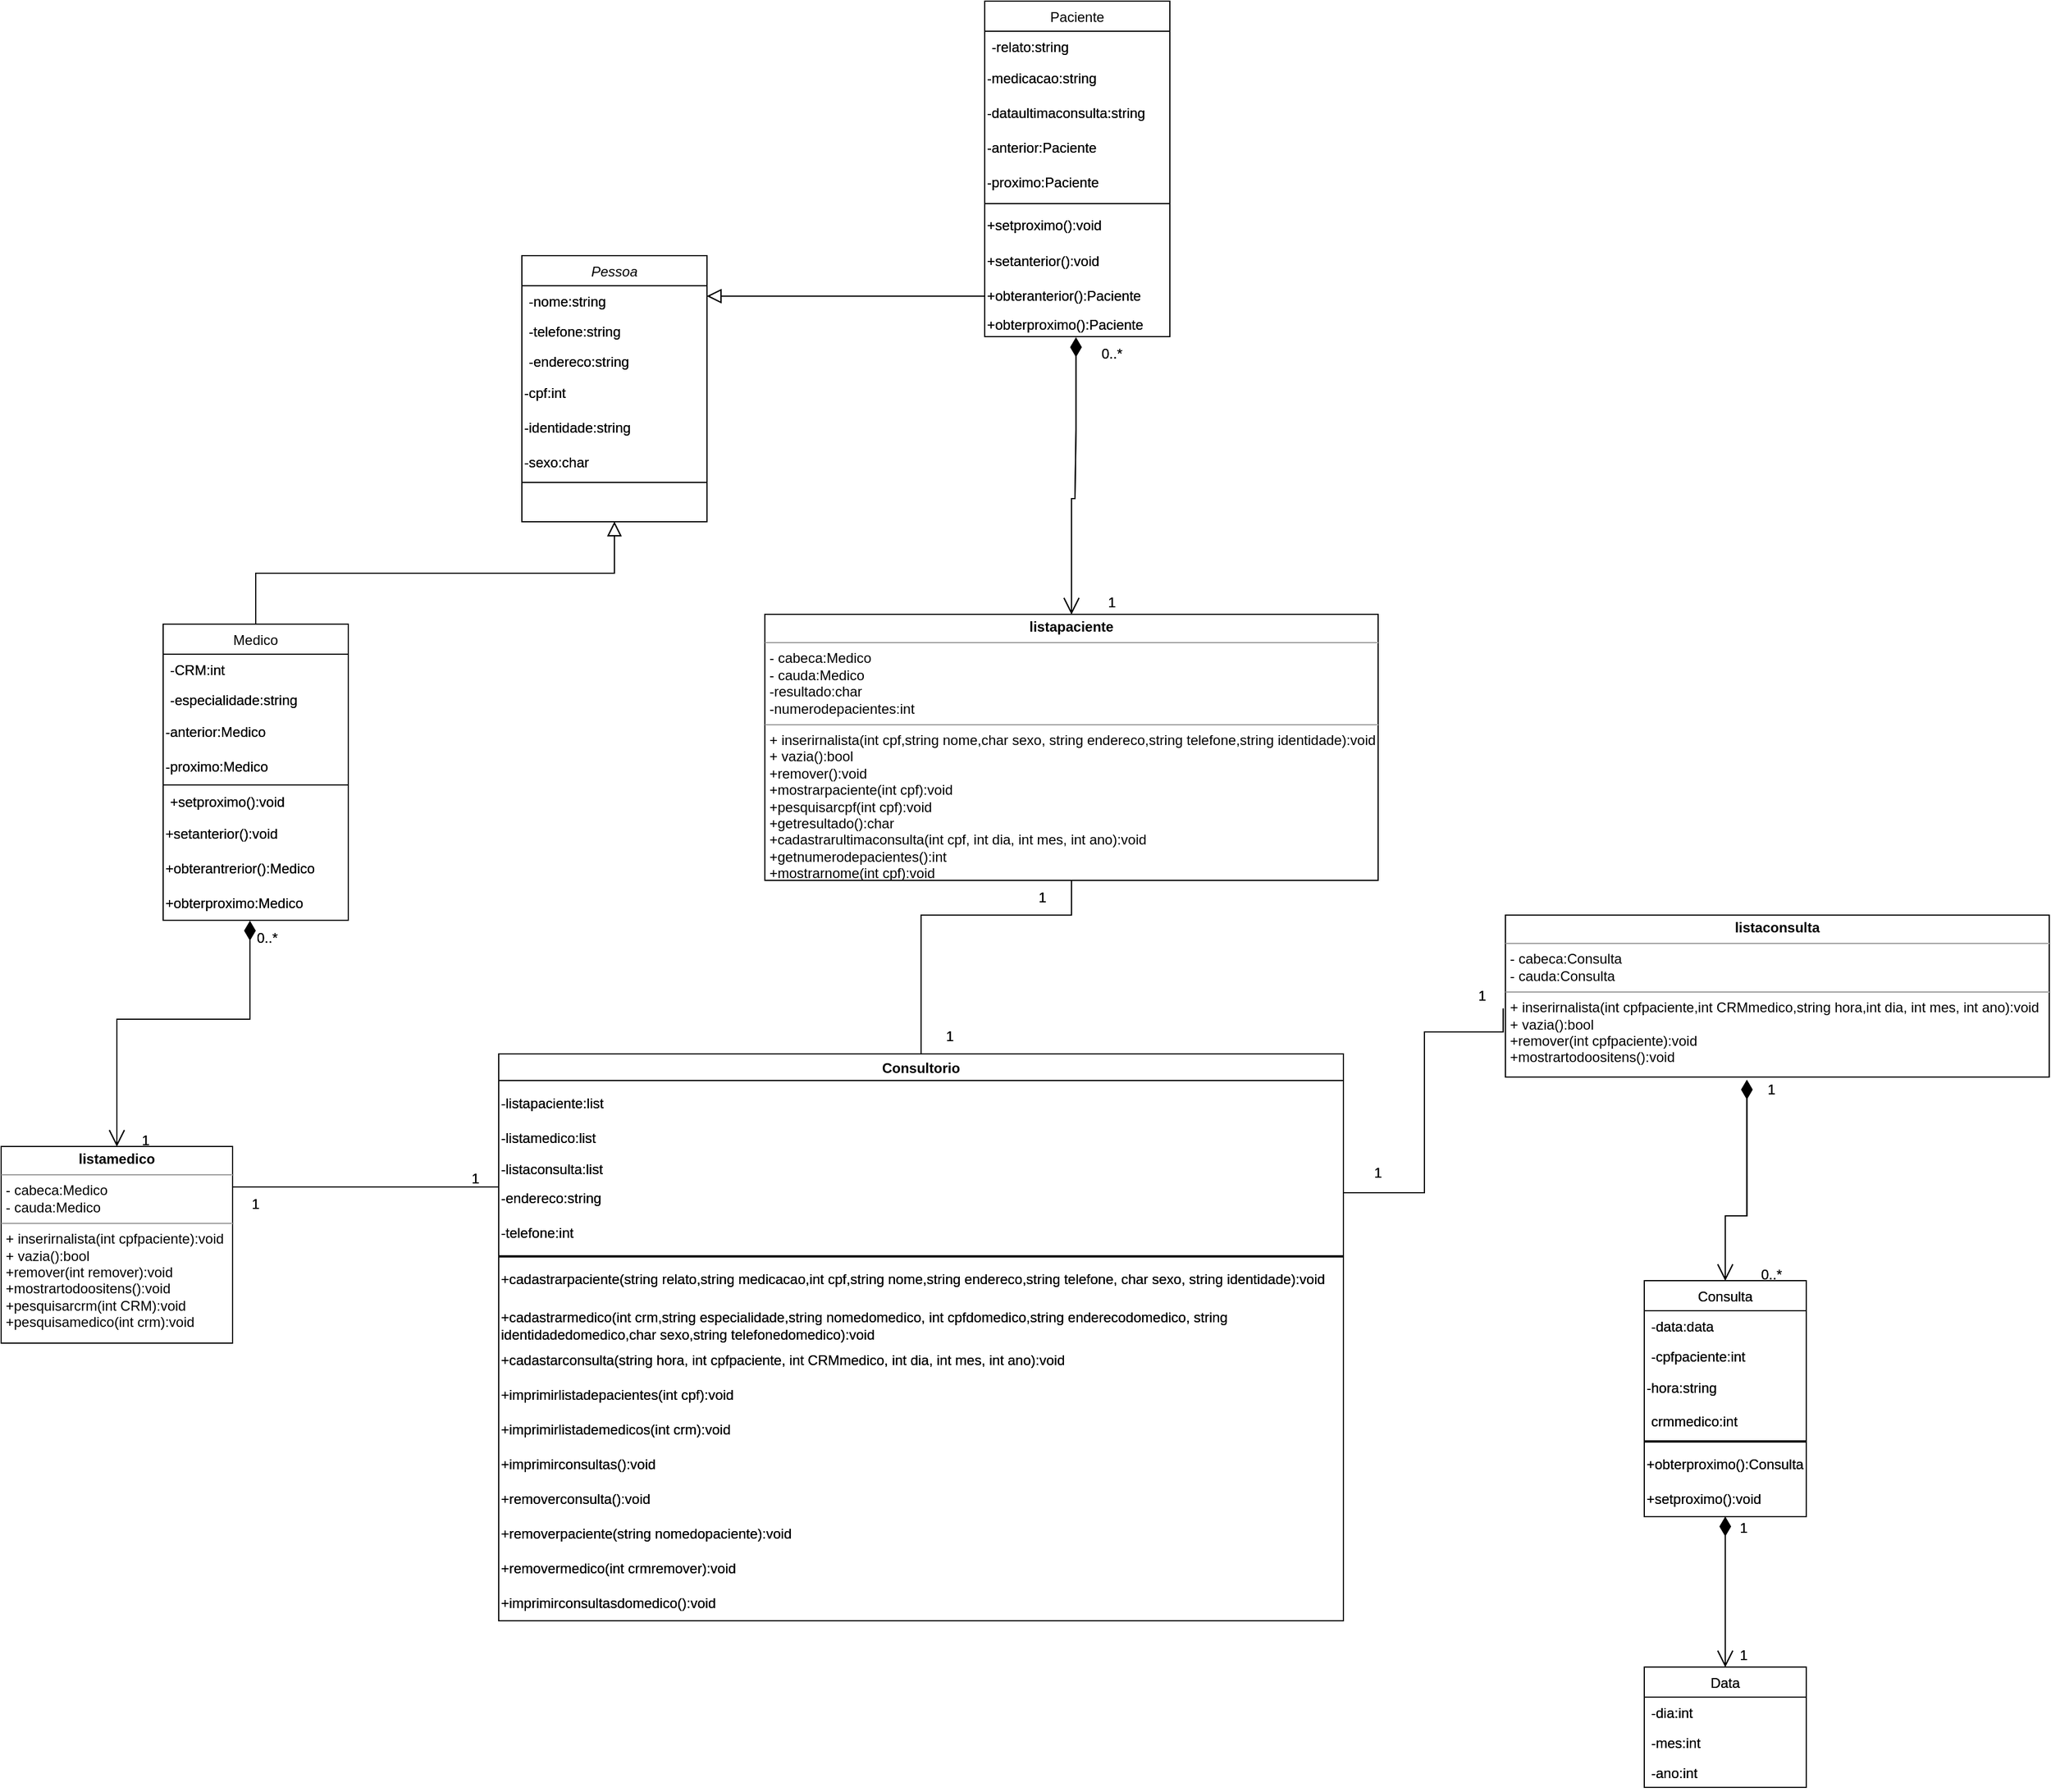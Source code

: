 <mxfile>
    <diagram id="C5RBs43oDa-KdzZeNtuy" name="Page-1">
        <mxGraphModel dx="3552" dy="1919" grid="1" gridSize="10" guides="1" tooltips="1" connect="1" arrows="1" fold="1" page="1" pageScale="1" pageWidth="827" pageHeight="1169" math="0" shadow="0">
            <root>
                <mxCell id="WIyWlLk6GJQsqaUBKTNV-0"/>
                <mxCell id="WIyWlLk6GJQsqaUBKTNV-1" parent="WIyWlLk6GJQsqaUBKTNV-0"/>
                <mxCell id="104" value="Pessoa" style="swimlane;fontStyle=2;align=center;verticalAlign=top;childLayout=stackLayout;horizontal=1;startSize=26;horizontalStack=0;resizeParent=1;resizeLast=0;collapsible=1;marginBottom=0;rounded=0;shadow=0;strokeWidth=1;" vertex="1" parent="WIyWlLk6GJQsqaUBKTNV-1">
                    <mxGeometry x="170" y="10" width="160" height="230" as="geometry">
                        <mxRectangle x="230" y="140" width="160" height="26" as="alternateBounds"/>
                    </mxGeometry>
                </mxCell>
                <mxCell id="105" value="-nome:string" style="text;align=left;verticalAlign=top;spacingLeft=4;spacingRight=4;overflow=hidden;rotatable=0;points=[[0,0.5],[1,0.5]];portConstraint=eastwest;" vertex="1" parent="104">
                    <mxGeometry y="26" width="160" height="26" as="geometry"/>
                </mxCell>
                <mxCell id="106" value="-telefone:string" style="text;align=left;verticalAlign=top;spacingLeft=4;spacingRight=4;overflow=hidden;rotatable=0;points=[[0,0.5],[1,0.5]];portConstraint=eastwest;rounded=0;shadow=0;html=0;" vertex="1" parent="104">
                    <mxGeometry y="52" width="160" height="26" as="geometry"/>
                </mxCell>
                <mxCell id="107" value="-endereco:string" style="text;align=left;verticalAlign=top;spacingLeft=4;spacingRight=4;overflow=hidden;rotatable=0;points=[[0,0.5],[1,0.5]];portConstraint=eastwest;rounded=0;shadow=0;html=0;" vertex="1" parent="104">
                    <mxGeometry y="78" width="160" height="26" as="geometry"/>
                </mxCell>
                <mxCell id="108" value="-cpf:int" style="text;html=1;strokeColor=none;fillColor=none;align=left;verticalAlign=middle;whiteSpace=wrap;rounded=0;" vertex="1" parent="104">
                    <mxGeometry y="104" width="160" height="30" as="geometry"/>
                </mxCell>
                <mxCell id="109" value="-identidade:string" style="text;html=1;strokeColor=none;fillColor=none;align=left;verticalAlign=middle;whiteSpace=wrap;rounded=0;" vertex="1" parent="104">
                    <mxGeometry y="134" width="160" height="30" as="geometry"/>
                </mxCell>
                <mxCell id="110" value="-sexo:char" style="text;html=1;strokeColor=none;fillColor=none;align=left;verticalAlign=middle;whiteSpace=wrap;rounded=0;" vertex="1" parent="104">
                    <mxGeometry y="164" width="160" height="30" as="geometry"/>
                </mxCell>
                <mxCell id="111" value="" style="line;html=1;strokeWidth=1;align=left;verticalAlign=middle;spacingTop=-1;spacingLeft=3;spacingRight=3;rotatable=0;labelPosition=right;points=[];portConstraint=eastwest;" vertex="1" parent="104">
                    <mxGeometry y="194" width="160" height="4" as="geometry"/>
                </mxCell>
                <mxCell id="112" value="Medico" style="swimlane;fontStyle=0;align=center;verticalAlign=top;childLayout=stackLayout;horizontal=1;startSize=26;horizontalStack=0;resizeParent=1;resizeLast=0;collapsible=1;marginBottom=0;rounded=0;shadow=0;strokeWidth=1;" vertex="1" parent="WIyWlLk6GJQsqaUBKTNV-1">
                    <mxGeometry x="-140" y="328.5" width="160" height="256" as="geometry">
                        <mxRectangle x="130" y="380" width="160" height="26" as="alternateBounds"/>
                    </mxGeometry>
                </mxCell>
                <mxCell id="113" value="-CRM:int" style="text;align=left;verticalAlign=top;spacingLeft=4;spacingRight=4;overflow=hidden;rotatable=0;points=[[0,0.5],[1,0.5]];portConstraint=eastwest;" vertex="1" parent="112">
                    <mxGeometry y="26" width="160" height="26" as="geometry"/>
                </mxCell>
                <mxCell id="114" value="-especialidade:string" style="text;align=left;verticalAlign=top;spacingLeft=4;spacingRight=4;overflow=hidden;rotatable=0;points=[[0,0.5],[1,0.5]];portConstraint=eastwest;rounded=0;shadow=0;html=0;" vertex="1" parent="112">
                    <mxGeometry y="52" width="160" height="26" as="geometry"/>
                </mxCell>
                <mxCell id="115" value="-anterior:Medico" style="text;html=1;strokeColor=none;fillColor=none;align=left;verticalAlign=middle;whiteSpace=wrap;rounded=0;" vertex="1" parent="112">
                    <mxGeometry y="78" width="160" height="30" as="geometry"/>
                </mxCell>
                <mxCell id="116" value="-proximo:Medico" style="text;html=1;strokeColor=none;fillColor=none;align=left;verticalAlign=middle;whiteSpace=wrap;rounded=0;" vertex="1" parent="112">
                    <mxGeometry y="108" width="160" height="30" as="geometry"/>
                </mxCell>
                <mxCell id="117" value="" style="line;html=1;strokeWidth=1;align=left;verticalAlign=middle;spacingTop=-1;spacingLeft=3;spacingRight=3;rotatable=0;labelPosition=right;points=[];portConstraint=eastwest;" vertex="1" parent="112">
                    <mxGeometry y="138" width="160" height="2" as="geometry"/>
                </mxCell>
                <mxCell id="118" value="+setproximo():void" style="text;align=left;verticalAlign=top;spacingLeft=4;spacingRight=4;overflow=hidden;rotatable=0;points=[[0,0.5],[1,0.5]];portConstraint=eastwest;" vertex="1" parent="112">
                    <mxGeometry y="140" width="160" height="26" as="geometry"/>
                </mxCell>
                <mxCell id="119" value="+setanterior():void" style="text;html=1;strokeColor=none;fillColor=none;align=left;verticalAlign=middle;whiteSpace=wrap;rounded=0;" vertex="1" parent="112">
                    <mxGeometry y="166" width="160" height="30" as="geometry"/>
                </mxCell>
                <mxCell id="120" value="+obterantrerior():Medico" style="text;html=1;strokeColor=none;fillColor=none;align=left;verticalAlign=middle;whiteSpace=wrap;rounded=0;" vertex="1" parent="112">
                    <mxGeometry y="196" width="160" height="30" as="geometry"/>
                </mxCell>
                <mxCell id="121" value="+obterproximo:Medico" style="text;html=1;align=left;verticalAlign=middle;resizable=0;points=[];autosize=1;strokeColor=none;fillColor=none;" vertex="1" parent="112">
                    <mxGeometry y="226" width="160" height="30" as="geometry"/>
                </mxCell>
                <mxCell id="122" value="" style="endArrow=block;endSize=10;endFill=0;shadow=0;strokeWidth=1;rounded=0;edgeStyle=elbowEdgeStyle;elbow=vertical;" edge="1" parent="WIyWlLk6GJQsqaUBKTNV-1" source="112" target="104">
                    <mxGeometry width="160" relative="1" as="geometry">
                        <mxPoint x="200" y="203" as="sourcePoint"/>
                        <mxPoint x="200" y="203" as="targetPoint"/>
                    </mxGeometry>
                </mxCell>
                <mxCell id="123" value="Paciente" style="swimlane;fontStyle=0;align=center;verticalAlign=top;childLayout=stackLayout;horizontal=1;startSize=26;horizontalStack=0;resizeParent=1;resizeLast=0;collapsible=1;marginBottom=0;rounded=0;shadow=0;strokeWidth=1;" vertex="1" parent="WIyWlLk6GJQsqaUBKTNV-1">
                    <mxGeometry x="570" y="-210" width="160" height="290" as="geometry">
                        <mxRectangle x="340" y="380" width="170" height="26" as="alternateBounds"/>
                    </mxGeometry>
                </mxCell>
                <mxCell id="124" value="-relato:string" style="text;align=left;verticalAlign=top;spacingLeft=4;spacingRight=4;overflow=hidden;rotatable=0;points=[[0,0.5],[1,0.5]];portConstraint=eastwest;" vertex="1" parent="123">
                    <mxGeometry y="26" width="160" height="26" as="geometry"/>
                </mxCell>
                <mxCell id="125" value="-medicacao:string" style="text;html=1;strokeColor=none;fillColor=none;align=left;verticalAlign=middle;whiteSpace=wrap;rounded=0;" vertex="1" parent="123">
                    <mxGeometry y="52" width="160" height="30" as="geometry"/>
                </mxCell>
                <mxCell id="126" value="-dataultimaconsulta:string" style="text;html=1;strokeColor=none;fillColor=none;align=left;verticalAlign=middle;whiteSpace=wrap;rounded=0;" vertex="1" parent="123">
                    <mxGeometry y="82" width="160" height="30" as="geometry"/>
                </mxCell>
                <mxCell id="127" value="-anterior:Paciente" style="text;html=1;strokeColor=none;fillColor=none;align=left;verticalAlign=middle;whiteSpace=wrap;rounded=0;" vertex="1" parent="123">
                    <mxGeometry y="112" width="160" height="30" as="geometry"/>
                </mxCell>
                <mxCell id="128" value="-proximo:Paciente" style="text;html=1;strokeColor=none;fillColor=none;align=left;verticalAlign=middle;whiteSpace=wrap;rounded=0;" vertex="1" parent="123">
                    <mxGeometry y="142" width="160" height="30" as="geometry"/>
                </mxCell>
                <mxCell id="129" value="" style="line;html=1;strokeWidth=1;align=left;verticalAlign=middle;spacingTop=-1;spacingLeft=3;spacingRight=3;rotatable=0;labelPosition=right;points=[];portConstraint=eastwest;" vertex="1" parent="123">
                    <mxGeometry y="172" width="160" height="6" as="geometry"/>
                </mxCell>
                <mxCell id="130" value="+setproximo():void" style="text;html=1;strokeColor=none;fillColor=none;align=left;verticalAlign=middle;whiteSpace=wrap;rounded=0;" vertex="1" parent="123">
                    <mxGeometry y="178" width="160" height="32" as="geometry"/>
                </mxCell>
                <mxCell id="131" value="+setanterior():void" style="text;html=1;strokeColor=none;fillColor=none;align=left;verticalAlign=middle;whiteSpace=wrap;rounded=0;" vertex="1" parent="123">
                    <mxGeometry y="210" width="160" height="30" as="geometry"/>
                </mxCell>
                <mxCell id="132" value="+obteranterior():Paciente" style="text;html=1;strokeColor=none;fillColor=none;align=left;verticalAlign=middle;whiteSpace=wrap;rounded=0;" vertex="1" parent="123">
                    <mxGeometry y="240" width="160" height="30" as="geometry"/>
                </mxCell>
                <mxCell id="133" value="+obterproximo():Paciente" style="text;html=1;align=left;verticalAlign=middle;resizable=0;points=[];autosize=1;strokeColor=none;fillColor=none;" vertex="1" parent="123">
                    <mxGeometry y="270" width="160" height="20" as="geometry"/>
                </mxCell>
                <mxCell id="134" value="" style="endArrow=block;endSize=10;endFill=0;shadow=0;strokeWidth=1;rounded=0;edgeStyle=elbowEdgeStyle;elbow=vertical;" edge="1" parent="WIyWlLk6GJQsqaUBKTNV-1" source="123" target="104">
                    <mxGeometry width="160" relative="1" as="geometry">
                        <mxPoint x="210" y="373" as="sourcePoint"/>
                        <mxPoint x="310" y="271" as="targetPoint"/>
                    </mxGeometry>
                </mxCell>
                <mxCell id="135" value="Consultorio" style="swimlane;align=center;" vertex="1" parent="WIyWlLk6GJQsqaUBKTNV-1">
                    <mxGeometry x="150" y="700" width="730" height="490" as="geometry"/>
                </mxCell>
                <mxCell id="136" value="" style="line;strokeWidth=2;html=1;" vertex="1" parent="135">
                    <mxGeometry y="100" width="730" height="150" as="geometry"/>
                </mxCell>
                <mxCell id="137" value="-listamedico:list" style="text;html=1;strokeColor=none;fillColor=none;align=left;verticalAlign=middle;whiteSpace=wrap;rounded=0;" vertex="1" parent="135">
                    <mxGeometry y="58" width="200" height="30" as="geometry"/>
                </mxCell>
                <mxCell id="138" value="-listapaciente:list" style="text;html=1;strokeColor=none;fillColor=none;align=left;verticalAlign=middle;whiteSpace=wrap;rounded=0;" vertex="1" parent="135">
                    <mxGeometry y="28" width="200" height="30" as="geometry"/>
                </mxCell>
                <mxCell id="139" value="-listaconsulta:list" style="text;html=1;strokeColor=none;fillColor=none;align=left;verticalAlign=middle;whiteSpace=wrap;rounded=0;" vertex="1" parent="135">
                    <mxGeometry y="85" width="200" height="30" as="geometry"/>
                </mxCell>
                <mxCell id="140" value="-endereco:string" style="text;html=1;strokeColor=none;fillColor=none;align=left;verticalAlign=middle;whiteSpace=wrap;rounded=0;" vertex="1" parent="135">
                    <mxGeometry y="110" width="200" height="30" as="geometry"/>
                </mxCell>
                <mxCell id="141" value="-telefone:int" style="text;html=1;strokeColor=none;fillColor=none;align=left;verticalAlign=middle;whiteSpace=wrap;rounded=0;" vertex="1" parent="135">
                    <mxGeometry y="140" width="190" height="30" as="geometry"/>
                </mxCell>
                <mxCell id="142" value="+cadastrarpaciente(string relato,string medicacao,int cpf,string nome,string endereco,string telefone, char sexo, string identidade):void" style="text;html=1;strokeColor=none;fillColor=none;align=left;verticalAlign=middle;whiteSpace=wrap;rounded=0;" vertex="1" parent="135">
                    <mxGeometry y="180" width="730" height="30" as="geometry"/>
                </mxCell>
                <mxCell id="143" value="+cadastrarmedico(int crm,string especialidade,string nomedomedico, int cpfdomedico,string enderecodomedico, string identidadedomedico,char sexo,string telefonedomedico):void" style="text;html=1;strokeColor=none;fillColor=none;align=left;verticalAlign=middle;whiteSpace=wrap;rounded=0;" vertex="1" parent="135">
                    <mxGeometry y="220" width="730" height="30" as="geometry"/>
                </mxCell>
                <mxCell id="144" value="+cadastarconsulta(string hora, int cpfpaciente, int CRMmedico, int dia, int mes, int ano):void" style="text;html=1;strokeColor=none;fillColor=none;align=left;verticalAlign=middle;whiteSpace=wrap;rounded=0;" vertex="1" parent="135">
                    <mxGeometry y="250" width="730" height="30" as="geometry"/>
                </mxCell>
                <mxCell id="145" value="+imprimirlistadepacientes(int cpf):void" style="text;html=1;strokeColor=none;fillColor=none;align=left;verticalAlign=middle;whiteSpace=wrap;rounded=0;" vertex="1" parent="135">
                    <mxGeometry y="280" width="730" height="30" as="geometry"/>
                </mxCell>
                <mxCell id="146" value="+imprimirlistademedicos(int crm):void" style="text;html=1;strokeColor=none;fillColor=none;align=left;verticalAlign=middle;whiteSpace=wrap;rounded=0;" vertex="1" parent="135">
                    <mxGeometry y="310" width="730" height="30" as="geometry"/>
                </mxCell>
                <mxCell id="147" value="+imprimirconsultasdomedico():void" style="text;html=1;strokeColor=none;fillColor=none;align=left;verticalAlign=middle;whiteSpace=wrap;rounded=0;" vertex="1" parent="135">
                    <mxGeometry y="460" width="200" height="30" as="geometry"/>
                </mxCell>
                <mxCell id="148" value="+imprimirconsultas():void" style="text;html=1;strokeColor=none;fillColor=none;align=left;verticalAlign=middle;whiteSpace=wrap;rounded=0;" vertex="1" parent="WIyWlLk6GJQsqaUBKTNV-1">
                    <mxGeometry x="150" y="1040" width="200" height="30" as="geometry"/>
                </mxCell>
                <mxCell id="149" value="+removerconsulta():void" style="text;html=1;strokeColor=none;fillColor=none;align=left;verticalAlign=middle;whiteSpace=wrap;rounded=0;" vertex="1" parent="WIyWlLk6GJQsqaUBKTNV-1">
                    <mxGeometry x="150" y="1070" width="200" height="30" as="geometry"/>
                </mxCell>
                <mxCell id="150" value="+removerpaciente(string nomedopaciente):void" style="text;html=1;strokeColor=none;fillColor=none;align=left;verticalAlign=middle;whiteSpace=wrap;rounded=0;" vertex="1" parent="WIyWlLk6GJQsqaUBKTNV-1">
                    <mxGeometry x="150" y="1100" width="730" height="30" as="geometry"/>
                </mxCell>
                <mxCell id="151" value="+removermedico(int crmremover):void" style="text;html=1;strokeColor=none;fillColor=none;align=left;verticalAlign=middle;whiteSpace=wrap;rounded=0;" vertex="1" parent="WIyWlLk6GJQsqaUBKTNV-1">
                    <mxGeometry x="150" y="1130" width="730" height="30" as="geometry"/>
                </mxCell>
                <mxCell id="152" value="Consulta" style="swimlane;fontStyle=0;childLayout=stackLayout;horizontal=1;startSize=26;fillColor=none;horizontalStack=0;resizeParent=1;resizeParentMax=0;resizeLast=0;collapsible=1;marginBottom=0;" vertex="1" parent="WIyWlLk6GJQsqaUBKTNV-1">
                    <mxGeometry x="1140" y="896" width="140" height="204" as="geometry"/>
                </mxCell>
                <mxCell id="153" value="-data:data" style="text;strokeColor=none;fillColor=none;align=left;verticalAlign=top;spacingLeft=4;spacingRight=4;overflow=hidden;rotatable=0;points=[[0,0.5],[1,0.5]];portConstraint=eastwest;" vertex="1" parent="152">
                    <mxGeometry y="26" width="140" height="26" as="geometry"/>
                </mxCell>
                <mxCell id="154" value="-cpfpaciente:int" style="text;strokeColor=none;fillColor=none;align=left;verticalAlign=top;spacingLeft=4;spacingRight=4;overflow=hidden;rotatable=0;points=[[0,0.5],[1,0.5]];portConstraint=eastwest;" vertex="1" parent="152">
                    <mxGeometry y="52" width="140" height="26" as="geometry"/>
                </mxCell>
                <mxCell id="155" value="-hora:string" style="text;html=1;strokeColor=none;fillColor=none;align=left;verticalAlign=middle;whiteSpace=wrap;rounded=0;" vertex="1" parent="152">
                    <mxGeometry y="78" width="140" height="30" as="geometry"/>
                </mxCell>
                <mxCell id="156" value="crmmedico:int" style="text;strokeColor=none;fillColor=none;align=left;verticalAlign=top;spacingLeft=4;spacingRight=4;overflow=hidden;rotatable=0;points=[[0,0.5],[1,0.5]];portConstraint=eastwest;" vertex="1" parent="152">
                    <mxGeometry y="108" width="140" height="26" as="geometry"/>
                </mxCell>
                <mxCell id="157" value="" style="line;strokeWidth=2;html=1;" vertex="1" parent="152">
                    <mxGeometry y="134" width="140" height="10" as="geometry"/>
                </mxCell>
                <mxCell id="158" value="+obterproximo():Consulta" style="text;html=1;strokeColor=none;fillColor=none;align=left;verticalAlign=middle;whiteSpace=wrap;rounded=0;" vertex="1" parent="152">
                    <mxGeometry y="144" width="140" height="30" as="geometry"/>
                </mxCell>
                <mxCell id="159" value="+setproximo():void" style="text;html=1;strokeColor=none;fillColor=none;align=left;verticalAlign=middle;whiteSpace=wrap;rounded=0;" vertex="1" parent="152">
                    <mxGeometry y="174" width="140" height="30" as="geometry"/>
                </mxCell>
                <mxCell id="160" value="Data" style="swimlane;fontStyle=0;childLayout=stackLayout;horizontal=1;startSize=26;fillColor=none;horizontalStack=0;resizeParent=1;resizeParentMax=0;resizeLast=0;collapsible=1;marginBottom=0;" vertex="1" parent="WIyWlLk6GJQsqaUBKTNV-1">
                    <mxGeometry x="1140" y="1230" width="140" height="104" as="geometry"/>
                </mxCell>
                <mxCell id="161" value="-dia:int" style="text;strokeColor=none;fillColor=none;align=left;verticalAlign=top;spacingLeft=4;spacingRight=4;overflow=hidden;rotatable=0;points=[[0,0.5],[1,0.5]];portConstraint=eastwest;" vertex="1" parent="160">
                    <mxGeometry y="26" width="140" height="26" as="geometry"/>
                </mxCell>
                <mxCell id="162" value="-mes:int" style="text;strokeColor=none;fillColor=none;align=left;verticalAlign=top;spacingLeft=4;spacingRight=4;overflow=hidden;rotatable=0;points=[[0,0.5],[1,0.5]];portConstraint=eastwest;" vertex="1" parent="160">
                    <mxGeometry y="52" width="140" height="26" as="geometry"/>
                </mxCell>
                <mxCell id="163" value="-ano:int" style="text;strokeColor=none;fillColor=none;align=left;verticalAlign=top;spacingLeft=4;spacingRight=4;overflow=hidden;rotatable=0;points=[[0,0.5],[1,0.5]];portConstraint=eastwest;" vertex="1" parent="160">
                    <mxGeometry y="78" width="140" height="26" as="geometry"/>
                </mxCell>
                <mxCell id="164" value="0..*" style="text;html=1;strokeColor=none;fillColor=none;align=center;verticalAlign=middle;whiteSpace=wrap;rounded=0;" vertex="1" parent="WIyWlLk6GJQsqaUBKTNV-1">
                    <mxGeometry x="1220" y="876" width="60" height="30" as="geometry"/>
                </mxCell>
                <mxCell id="165" value="1" style="text;html=1;strokeColor=none;fillColor=none;align=center;verticalAlign=middle;whiteSpace=wrap;rounded=0;" vertex="1" parent="WIyWlLk6GJQsqaUBKTNV-1">
                    <mxGeometry x="980" y="641" width="40" height="18" as="geometry"/>
                </mxCell>
                <mxCell id="166" value="0..*" style="text;html=1;strokeColor=none;fillColor=none;align=center;verticalAlign=middle;whiteSpace=wrap;rounded=0;" vertex="1" parent="WIyWlLk6GJQsqaUBKTNV-1">
                    <mxGeometry x="650" y="80" width="60" height="30" as="geometry"/>
                </mxCell>
                <mxCell id="167" value="1" style="text;html=1;strokeColor=none;fillColor=none;align=center;verticalAlign=middle;whiteSpace=wrap;rounded=0;" vertex="1" parent="WIyWlLk6GJQsqaUBKTNV-1">
                    <mxGeometry x="1240" y="722" width="20" height="18" as="geometry"/>
                </mxCell>
                <mxCell id="168" value="1" style="text;html=1;strokeColor=none;fillColor=none;align=center;verticalAlign=middle;whiteSpace=wrap;rounded=0;" vertex="1" parent="WIyWlLk6GJQsqaUBKTNV-1">
                    <mxGeometry x="1211" y="1100" width="30" height="20" as="geometry"/>
                </mxCell>
                <mxCell id="169" value="1" style="text;html=1;strokeColor=none;fillColor=none;align=center;verticalAlign=middle;whiteSpace=wrap;rounded=0;" vertex="1" parent="WIyWlLk6GJQsqaUBKTNV-1">
                    <mxGeometry x="1211" y="1210" width="30" height="20" as="geometry"/>
                </mxCell>
                <mxCell id="170" value="1" style="text;html=1;strokeColor=none;fillColor=none;align=center;verticalAlign=middle;whiteSpace=wrap;rounded=0;" vertex="1" parent="WIyWlLk6GJQsqaUBKTNV-1">
                    <mxGeometry x="120" y="798" width="20" height="20" as="geometry"/>
                </mxCell>
                <mxCell id="171" value="0..*" style="text;html=1;strokeColor=none;fillColor=none;align=center;verticalAlign=middle;whiteSpace=wrap;rounded=0;" vertex="1" parent="WIyWlLk6GJQsqaUBKTNV-1">
                    <mxGeometry x="-80" y="585" width="60" height="30" as="geometry"/>
                </mxCell>
                <mxCell id="172" value="" style="endArrow=open;html=1;endSize=12;startArrow=diamondThin;startSize=14;startFill=1;edgeStyle=orthogonalEdgeStyle;align=left;verticalAlign=bottom;rounded=0;exitX=0.25;exitY=0;exitDx=0;exitDy=0;entryX=0.5;entryY=0;entryDx=0;entryDy=0;" edge="1" parent="WIyWlLk6GJQsqaUBKTNV-1" source="171">
                    <mxGeometry x="-1" y="3" relative="1" as="geometry">
                        <mxPoint x="-80" y="700" as="sourcePoint"/>
                        <mxPoint x="-180" y="780" as="targetPoint"/>
                        <Array as="points">
                            <mxPoint x="-65" y="670"/>
                            <mxPoint x="-180" y="670"/>
                        </Array>
                    </mxGeometry>
                </mxCell>
                <mxCell id="173" value="1" style="text;html=1;strokeColor=none;fillColor=none;align=center;verticalAlign=middle;whiteSpace=wrap;rounded=0;" vertex="1" parent="WIyWlLk6GJQsqaUBKTNV-1">
                    <mxGeometry x="-80" y="820" width="40" height="20" as="geometry"/>
                </mxCell>
                <mxCell id="174" value="1" style="text;html=1;strokeColor=none;fillColor=none;align=center;verticalAlign=middle;whiteSpace=wrap;rounded=0;" vertex="1" parent="WIyWlLk6GJQsqaUBKTNV-1">
                    <mxGeometry x="-170" y="770" width="30" height="10" as="geometry"/>
                </mxCell>
                <mxCell id="175" value="" style="endArrow=none;html=1;edgeStyle=orthogonalEdgeStyle;rounded=0;exitX=1;exitY=0.25;exitDx=0;exitDy=0;entryX=0;entryY=0.75;entryDx=0;entryDy=0;" edge="1" parent="WIyWlLk6GJQsqaUBKTNV-1" target="137">
                    <mxGeometry relative="1" as="geometry">
                        <mxPoint x="-80" y="822.5" as="sourcePoint"/>
                        <mxPoint x="100" y="768.89" as="targetPoint"/>
                        <Array as="points">
                            <mxPoint x="150" y="815"/>
                        </Array>
                    </mxGeometry>
                </mxCell>
                <mxCell id="176" value="" style="endArrow=none;html=1;edgeStyle=orthogonalEdgeStyle;rounded=0;exitX=0.5;exitY=0;exitDx=0;exitDy=0;entryX=0.5;entryY=1;entryDx=0;entryDy=0;" edge="1" parent="WIyWlLk6GJQsqaUBKTNV-1" source="135" target="184">
                    <mxGeometry relative="1" as="geometry">
                        <mxPoint x="414" y="710" as="sourcePoint"/>
                        <mxPoint x="574" y="710" as="targetPoint"/>
                        <Array as="points">
                            <mxPoint x="515" y="580"/>
                            <mxPoint x="645" y="580"/>
                        </Array>
                    </mxGeometry>
                </mxCell>
                <mxCell id="177" value="child" style="edgeLabel;resizable=0;html=1;align=right;verticalAlign=bottom;" connectable="0" vertex="1" parent="176">
                    <mxGeometry x="1" relative="1" as="geometry"/>
                </mxCell>
                <mxCell id="178" value="" style="endArrow=none;html=1;edgeStyle=orthogonalEdgeStyle;rounded=0;entryX=-0.004;entryY=0.577;entryDx=0;entryDy=0;entryPerimeter=0;" edge="1" parent="WIyWlLk6GJQsqaUBKTNV-1" target="180">
                    <mxGeometry relative="1" as="geometry">
                        <mxPoint x="880" y="820" as="sourcePoint"/>
                        <mxPoint x="533.18" y="654.56" as="targetPoint"/>
                        <Array as="points">
                            <mxPoint x="950" y="820"/>
                            <mxPoint x="950" y="681"/>
                            <mxPoint x="1018" y="681"/>
                        </Array>
                    </mxGeometry>
                </mxCell>
                <mxCell id="179" value="" style="endArrow=open;html=1;endSize=12;startArrow=diamondThin;startSize=14;startFill=1;edgeStyle=orthogonalEdgeStyle;align=left;verticalAlign=bottom;rounded=0;entryX=0.5;entryY=0;entryDx=0;entryDy=0;exitX=0.5;exitY=1;exitDx=0;exitDy=0;" edge="1" parent="WIyWlLk6GJQsqaUBKTNV-1" source="159" target="160">
                    <mxGeometry x="-1" y="128" relative="1" as="geometry">
                        <mxPoint x="1290" y="1210" as="sourcePoint"/>
                        <mxPoint x="1080" y="1260" as="targetPoint"/>
                        <Array as="points"/>
                        <mxPoint x="-80" y="28" as="offset"/>
                    </mxGeometry>
                </mxCell>
                <mxCell id="180" value="&lt;p style=&quot;margin:0px;margin-top:4px;text-align:center;&quot;&gt;&lt;b&gt;listaconsulta&lt;/b&gt;&lt;/p&gt;&lt;hr size=&quot;1&quot;&gt;&lt;p style=&quot;margin:0px;margin-left:4px;&quot;&gt;- cabeca:Consulta&lt;br&gt;- cauda:Consulta&lt;/p&gt;&lt;hr size=&quot;1&quot;&gt;&lt;p style=&quot;margin:0px;margin-left:4px;&quot;&gt;+ inserirnalista(int cpfpaciente,int CRMmedico,string hora,int dia, int mes, int ano):void&lt;br&gt;+ vazia():bool&lt;/p&gt;&lt;p style=&quot;margin:0px;margin-left:4px;&quot;&gt;+remover(int cpfpaciente):void&lt;/p&gt;&lt;p style=&quot;margin:0px;margin-left:4px;&quot;&gt;+mostrartodoositens():void&lt;/p&gt;" style="verticalAlign=top;align=left;overflow=fill;fontSize=12;fontFamily=Helvetica;html=1;" vertex="1" parent="WIyWlLk6GJQsqaUBKTNV-1">
                    <mxGeometry x="1020" y="580" width="470" height="140" as="geometry"/>
                </mxCell>
                <mxCell id="181" value="" style="endArrow=open;html=1;endSize=12;startArrow=diamondThin;startSize=14;startFill=1;edgeStyle=orthogonalEdgeStyle;align=left;verticalAlign=bottom;rounded=0;exitX=0.444;exitY=1.017;exitDx=0;exitDy=0;exitPerimeter=0;entryX=0.5;entryY=0;entryDx=0;entryDy=0;" edge="1" parent="WIyWlLk6GJQsqaUBKTNV-1" source="180" target="152">
                    <mxGeometry x="-1" y="3" relative="1" as="geometry">
                        <mxPoint x="1290" y="790" as="sourcePoint"/>
                        <mxPoint x="1090" y="810" as="targetPoint"/>
                        <Array as="points">
                            <mxPoint x="1229" y="840"/>
                            <mxPoint x="1210" y="840"/>
                        </Array>
                    </mxGeometry>
                </mxCell>
                <mxCell id="182" value="1" style="text;html=1;strokeColor=none;fillColor=none;align=center;verticalAlign=middle;whiteSpace=wrap;rounded=0;" vertex="1" parent="WIyWlLk6GJQsqaUBKTNV-1">
                    <mxGeometry x="510" y="670" width="60" height="30" as="geometry"/>
                </mxCell>
                <mxCell id="183" value="1" style="text;html=1;strokeColor=none;fillColor=none;align=center;verticalAlign=middle;whiteSpace=wrap;rounded=0;" vertex="1" parent="WIyWlLk6GJQsqaUBKTNV-1">
                    <mxGeometry x="880" y="788" width="60" height="30" as="geometry"/>
                </mxCell>
                <mxCell id="184" value="&lt;p style=&quot;margin:0px;margin-top:4px;text-align:center;&quot;&gt;&lt;b&gt;listapaciente&lt;/b&gt;&lt;/p&gt;&lt;hr size=&quot;1&quot;&gt;&lt;p style=&quot;margin:0px;margin-left:4px;&quot;&gt;- cabeca:Medico&lt;br&gt;- cauda:Medico&lt;/p&gt;&lt;p style=&quot;margin:0px;margin-left:4px;&quot;&gt;-resultado:char&lt;/p&gt;&lt;p style=&quot;margin:0px;margin-left:4px;&quot;&gt;-numerodepacientes:int&lt;/p&gt;&lt;hr size=&quot;1&quot;&gt;&lt;p style=&quot;margin:0px;margin-left:4px;&quot;&gt;+ inserirnalista(int cpf,string nome,char sexo, string endereco,string telefone,string identidade):void&lt;br&gt;+ vazia():bool&lt;/p&gt;&lt;p style=&quot;margin:0px;margin-left:4px;&quot;&gt;+remover():void&lt;/p&gt;&lt;p style=&quot;margin:0px;margin-left:4px;&quot;&gt;+mostrarpaciente(int cpf):void&lt;/p&gt;&lt;p style=&quot;margin:0px;margin-left:4px;&quot;&gt;+pesquisarcpf(int cpf):void&lt;/p&gt;&lt;p style=&quot;margin:0px;margin-left:4px;&quot;&gt;+getresultado():char&lt;/p&gt;&lt;p style=&quot;margin:0px;margin-left:4px;&quot;&gt;+cadastrarultimaconsulta(int cpf, int dia, int mes, int ano):void&lt;/p&gt;&lt;p style=&quot;margin:0px;margin-left:4px;&quot;&gt;+getnumerodepacientes():int&lt;/p&gt;&lt;p style=&quot;margin:0px;margin-left:4px;&quot;&gt;+mostrarnome(int cpf):void&lt;/p&gt;" style="verticalAlign=top;align=left;overflow=fill;fontSize=12;fontFamily=Helvetica;html=1;" vertex="1" parent="WIyWlLk6GJQsqaUBKTNV-1">
                    <mxGeometry x="380" y="320" width="530" height="230" as="geometry"/>
                </mxCell>
                <mxCell id="185" value="1" style="text;html=1;strokeColor=none;fillColor=none;align=center;verticalAlign=middle;whiteSpace=wrap;rounded=0;" vertex="1" parent="WIyWlLk6GJQsqaUBKTNV-1">
                    <mxGeometry x="590" y="550" width="60" height="30" as="geometry"/>
                </mxCell>
                <mxCell id="186" value="" style="endArrow=open;html=1;endSize=12;startArrow=diamondThin;startSize=14;startFill=1;edgeStyle=orthogonalEdgeStyle;align=left;verticalAlign=bottom;rounded=0;exitX=0.493;exitY=1.033;exitDx=0;exitDy=0;exitPerimeter=0;entryX=0.5;entryY=0;entryDx=0;entryDy=0;" edge="1" parent="WIyWlLk6GJQsqaUBKTNV-1" source="133" target="184">
                    <mxGeometry x="-1" y="3" relative="1" as="geometry">
                        <mxPoint x="740" y="150" as="sourcePoint"/>
                        <mxPoint x="510" y="220" as="targetPoint"/>
                        <Array as="points">
                            <mxPoint x="649" y="160"/>
                            <mxPoint x="648" y="160"/>
                            <mxPoint x="648" y="220"/>
                            <mxPoint x="645" y="220"/>
                        </Array>
                    </mxGeometry>
                </mxCell>
                <mxCell id="187" value="1" style="text;html=1;strokeColor=none;fillColor=none;align=center;verticalAlign=middle;whiteSpace=wrap;rounded=0;" vertex="1" parent="WIyWlLk6GJQsqaUBKTNV-1">
                    <mxGeometry x="655" y="300" width="50" height="20" as="geometry"/>
                </mxCell>
                <mxCell id="188" value="Pessoa" style="swimlane;fontStyle=2;align=center;verticalAlign=top;childLayout=stackLayout;horizontal=1;startSize=26;horizontalStack=0;resizeParent=1;resizeLast=0;collapsible=1;marginBottom=0;rounded=0;shadow=0;strokeWidth=1;" vertex="1" parent="WIyWlLk6GJQsqaUBKTNV-1">
                    <mxGeometry x="170" y="10" width="160" height="230" as="geometry">
                        <mxRectangle x="230" y="140" width="160" height="26" as="alternateBounds"/>
                    </mxGeometry>
                </mxCell>
                <mxCell id="189" value="-nome:string" style="text;align=left;verticalAlign=top;spacingLeft=4;spacingRight=4;overflow=hidden;rotatable=0;points=[[0,0.5],[1,0.5]];portConstraint=eastwest;" vertex="1" parent="188">
                    <mxGeometry y="26" width="160" height="26" as="geometry"/>
                </mxCell>
                <mxCell id="190" value="-telefone:string" style="text;align=left;verticalAlign=top;spacingLeft=4;spacingRight=4;overflow=hidden;rotatable=0;points=[[0,0.5],[1,0.5]];portConstraint=eastwest;rounded=0;shadow=0;html=0;" vertex="1" parent="188">
                    <mxGeometry y="52" width="160" height="26" as="geometry"/>
                </mxCell>
                <mxCell id="191" value="-endereco:string" style="text;align=left;verticalAlign=top;spacingLeft=4;spacingRight=4;overflow=hidden;rotatable=0;points=[[0,0.5],[1,0.5]];portConstraint=eastwest;rounded=0;shadow=0;html=0;" vertex="1" parent="188">
                    <mxGeometry y="78" width="160" height="26" as="geometry"/>
                </mxCell>
                <mxCell id="192" value="-cpf:int" style="text;html=1;strokeColor=none;fillColor=none;align=left;verticalAlign=middle;whiteSpace=wrap;rounded=0;" vertex="1" parent="188">
                    <mxGeometry y="104" width="160" height="30" as="geometry"/>
                </mxCell>
                <mxCell id="193" value="-identidade:string" style="text;html=1;strokeColor=none;fillColor=none;align=left;verticalAlign=middle;whiteSpace=wrap;rounded=0;" vertex="1" parent="188">
                    <mxGeometry y="134" width="160" height="30" as="geometry"/>
                </mxCell>
                <mxCell id="194" value="-sexo:char" style="text;html=1;strokeColor=none;fillColor=none;align=left;verticalAlign=middle;whiteSpace=wrap;rounded=0;" vertex="1" parent="188">
                    <mxGeometry y="164" width="160" height="30" as="geometry"/>
                </mxCell>
                <mxCell id="195" value="" style="line;html=1;strokeWidth=1;align=left;verticalAlign=middle;spacingTop=-1;spacingLeft=3;spacingRight=3;rotatable=0;labelPosition=right;points=[];portConstraint=eastwest;" vertex="1" parent="188">
                    <mxGeometry y="194" width="160" height="4" as="geometry"/>
                </mxCell>
                <mxCell id="196" value="Medico" style="swimlane;fontStyle=0;align=center;verticalAlign=top;childLayout=stackLayout;horizontal=1;startSize=26;horizontalStack=0;resizeParent=1;resizeLast=0;collapsible=1;marginBottom=0;rounded=0;shadow=0;strokeWidth=1;" vertex="1" parent="WIyWlLk6GJQsqaUBKTNV-1">
                    <mxGeometry x="-140" y="328.5" width="160" height="256" as="geometry">
                        <mxRectangle x="130" y="380" width="160" height="26" as="alternateBounds"/>
                    </mxGeometry>
                </mxCell>
                <mxCell id="197" value="-CRM:int" style="text;align=left;verticalAlign=top;spacingLeft=4;spacingRight=4;overflow=hidden;rotatable=0;points=[[0,0.5],[1,0.5]];portConstraint=eastwest;" vertex="1" parent="196">
                    <mxGeometry y="26" width="160" height="26" as="geometry"/>
                </mxCell>
                <mxCell id="198" value="-especialidade:string" style="text;align=left;verticalAlign=top;spacingLeft=4;spacingRight=4;overflow=hidden;rotatable=0;points=[[0,0.5],[1,0.5]];portConstraint=eastwest;rounded=0;shadow=0;html=0;" vertex="1" parent="196">
                    <mxGeometry y="52" width="160" height="26" as="geometry"/>
                </mxCell>
                <mxCell id="199" value="-anterior:Medico" style="text;html=1;strokeColor=none;fillColor=none;align=left;verticalAlign=middle;whiteSpace=wrap;rounded=0;" vertex="1" parent="196">
                    <mxGeometry y="78" width="160" height="30" as="geometry"/>
                </mxCell>
                <mxCell id="200" value="-proximo:Medico" style="text;html=1;strokeColor=none;fillColor=none;align=left;verticalAlign=middle;whiteSpace=wrap;rounded=0;" vertex="1" parent="196">
                    <mxGeometry y="108" width="160" height="30" as="geometry"/>
                </mxCell>
                <mxCell id="201" value="" style="line;html=1;strokeWidth=1;align=left;verticalAlign=middle;spacingTop=-1;spacingLeft=3;spacingRight=3;rotatable=0;labelPosition=right;points=[];portConstraint=eastwest;" vertex="1" parent="196">
                    <mxGeometry y="138" width="160" height="2" as="geometry"/>
                </mxCell>
                <mxCell id="202" value="+setproximo():void" style="text;align=left;verticalAlign=top;spacingLeft=4;spacingRight=4;overflow=hidden;rotatable=0;points=[[0,0.5],[1,0.5]];portConstraint=eastwest;" vertex="1" parent="196">
                    <mxGeometry y="140" width="160" height="26" as="geometry"/>
                </mxCell>
                <mxCell id="203" value="+setanterior():void" style="text;html=1;strokeColor=none;fillColor=none;align=left;verticalAlign=middle;whiteSpace=wrap;rounded=0;" vertex="1" parent="196">
                    <mxGeometry y="166" width="160" height="30" as="geometry"/>
                </mxCell>
                <mxCell id="204" value="+obterantrerior():Medico" style="text;html=1;strokeColor=none;fillColor=none;align=left;verticalAlign=middle;whiteSpace=wrap;rounded=0;" vertex="1" parent="196">
                    <mxGeometry y="196" width="160" height="30" as="geometry"/>
                </mxCell>
                <mxCell id="205" value="+obterproximo:Medico" style="text;html=1;align=left;verticalAlign=middle;resizable=0;points=[];autosize=1;strokeColor=none;fillColor=none;" vertex="1" parent="196">
                    <mxGeometry y="226" width="160" height="30" as="geometry"/>
                </mxCell>
                <mxCell id="206" value="" style="endArrow=block;endSize=10;endFill=0;shadow=0;strokeWidth=1;rounded=0;edgeStyle=elbowEdgeStyle;elbow=vertical;" edge="1" parent="WIyWlLk6GJQsqaUBKTNV-1" source="196" target="188">
                    <mxGeometry width="160" relative="1" as="geometry">
                        <mxPoint x="200" y="203" as="sourcePoint"/>
                        <mxPoint x="200" y="203" as="targetPoint"/>
                    </mxGeometry>
                </mxCell>
                <mxCell id="207" value="Paciente" style="swimlane;fontStyle=0;align=center;verticalAlign=top;childLayout=stackLayout;horizontal=1;startSize=26;horizontalStack=0;resizeParent=1;resizeLast=0;collapsible=1;marginBottom=0;rounded=0;shadow=0;strokeWidth=1;" vertex="1" parent="WIyWlLk6GJQsqaUBKTNV-1">
                    <mxGeometry x="570" y="-210" width="160" height="290" as="geometry">
                        <mxRectangle x="340" y="380" width="170" height="26" as="alternateBounds"/>
                    </mxGeometry>
                </mxCell>
                <mxCell id="208" value="-relato:string" style="text;align=left;verticalAlign=top;spacingLeft=4;spacingRight=4;overflow=hidden;rotatable=0;points=[[0,0.5],[1,0.5]];portConstraint=eastwest;" vertex="1" parent="207">
                    <mxGeometry y="26" width="160" height="26" as="geometry"/>
                </mxCell>
                <mxCell id="209" value="-medicacao:string" style="text;html=1;strokeColor=none;fillColor=none;align=left;verticalAlign=middle;whiteSpace=wrap;rounded=0;" vertex="1" parent="207">
                    <mxGeometry y="52" width="160" height="30" as="geometry"/>
                </mxCell>
                <mxCell id="210" value="-dataultimaconsulta:string" style="text;html=1;strokeColor=none;fillColor=none;align=left;verticalAlign=middle;whiteSpace=wrap;rounded=0;" vertex="1" parent="207">
                    <mxGeometry y="82" width="160" height="30" as="geometry"/>
                </mxCell>
                <mxCell id="211" value="-anterior:Paciente" style="text;html=1;strokeColor=none;fillColor=none;align=left;verticalAlign=middle;whiteSpace=wrap;rounded=0;" vertex="1" parent="207">
                    <mxGeometry y="112" width="160" height="30" as="geometry"/>
                </mxCell>
                <mxCell id="212" value="-proximo:Paciente" style="text;html=1;strokeColor=none;fillColor=none;align=left;verticalAlign=middle;whiteSpace=wrap;rounded=0;" vertex="1" parent="207">
                    <mxGeometry y="142" width="160" height="30" as="geometry"/>
                </mxCell>
                <mxCell id="213" value="" style="line;html=1;strokeWidth=1;align=left;verticalAlign=middle;spacingTop=-1;spacingLeft=3;spacingRight=3;rotatable=0;labelPosition=right;points=[];portConstraint=eastwest;" vertex="1" parent="207">
                    <mxGeometry y="172" width="160" height="6" as="geometry"/>
                </mxCell>
                <mxCell id="214" value="+setproximo():void" style="text;html=1;strokeColor=none;fillColor=none;align=left;verticalAlign=middle;whiteSpace=wrap;rounded=0;" vertex="1" parent="207">
                    <mxGeometry y="178" width="160" height="32" as="geometry"/>
                </mxCell>
                <mxCell id="215" value="+setanterior():void" style="text;html=1;strokeColor=none;fillColor=none;align=left;verticalAlign=middle;whiteSpace=wrap;rounded=0;" vertex="1" parent="207">
                    <mxGeometry y="210" width="160" height="30" as="geometry"/>
                </mxCell>
                <mxCell id="216" value="+obteranterior():Paciente" style="text;html=1;strokeColor=none;fillColor=none;align=left;verticalAlign=middle;whiteSpace=wrap;rounded=0;" vertex="1" parent="207">
                    <mxGeometry y="240" width="160" height="30" as="geometry"/>
                </mxCell>
                <mxCell id="217" value="+obterproximo():Paciente" style="text;html=1;align=left;verticalAlign=middle;resizable=0;points=[];autosize=1;strokeColor=none;fillColor=none;" vertex="1" parent="207">
                    <mxGeometry y="270" width="160" height="20" as="geometry"/>
                </mxCell>
                <mxCell id="218" value="" style="endArrow=block;endSize=10;endFill=0;shadow=0;strokeWidth=1;rounded=0;edgeStyle=elbowEdgeStyle;elbow=vertical;" edge="1" parent="WIyWlLk6GJQsqaUBKTNV-1" source="207" target="188">
                    <mxGeometry width="160" relative="1" as="geometry">
                        <mxPoint x="210" y="373" as="sourcePoint"/>
                        <mxPoint x="310" y="271" as="targetPoint"/>
                    </mxGeometry>
                </mxCell>
                <mxCell id="219" value="Consultorio" style="swimlane;align=center;" vertex="1" parent="WIyWlLk6GJQsqaUBKTNV-1">
                    <mxGeometry x="150" y="700" width="730" height="490" as="geometry"/>
                </mxCell>
                <mxCell id="220" value="" style="line;strokeWidth=2;html=1;" vertex="1" parent="219">
                    <mxGeometry y="100" width="730" height="150" as="geometry"/>
                </mxCell>
                <mxCell id="221" value="-listamedico:list" style="text;html=1;strokeColor=none;fillColor=none;align=left;verticalAlign=middle;whiteSpace=wrap;rounded=0;" vertex="1" parent="219">
                    <mxGeometry y="58" width="200" height="30" as="geometry"/>
                </mxCell>
                <mxCell id="222" value="-listapaciente:list" style="text;html=1;strokeColor=none;fillColor=none;align=left;verticalAlign=middle;whiteSpace=wrap;rounded=0;" vertex="1" parent="219">
                    <mxGeometry y="28" width="200" height="30" as="geometry"/>
                </mxCell>
                <mxCell id="223" value="-listaconsulta:list" style="text;html=1;strokeColor=none;fillColor=none;align=left;verticalAlign=middle;whiteSpace=wrap;rounded=0;" vertex="1" parent="219">
                    <mxGeometry y="85" width="200" height="30" as="geometry"/>
                </mxCell>
                <mxCell id="224" value="-endereco:string" style="text;html=1;strokeColor=none;fillColor=none;align=left;verticalAlign=middle;whiteSpace=wrap;rounded=0;" vertex="1" parent="219">
                    <mxGeometry y="110" width="200" height="30" as="geometry"/>
                </mxCell>
                <mxCell id="225" value="-telefone:int" style="text;html=1;strokeColor=none;fillColor=none;align=left;verticalAlign=middle;whiteSpace=wrap;rounded=0;" vertex="1" parent="219">
                    <mxGeometry y="140" width="190" height="30" as="geometry"/>
                </mxCell>
                <mxCell id="226" value="+cadastrarpaciente(string relato,string medicacao,int cpf,string nome,string endereco,string telefone, char sexo, string identidade):void" style="text;html=1;strokeColor=none;fillColor=none;align=left;verticalAlign=middle;whiteSpace=wrap;rounded=0;" vertex="1" parent="219">
                    <mxGeometry y="180" width="730" height="30" as="geometry"/>
                </mxCell>
                <mxCell id="227" value="+cadastrarmedico(int crm,string especialidade,string nomedomedico, int cpfdomedico,string enderecodomedico, string identidadedomedico,char sexo,string telefonedomedico):void" style="text;html=1;strokeColor=none;fillColor=none;align=left;verticalAlign=middle;whiteSpace=wrap;rounded=0;" vertex="1" parent="219">
                    <mxGeometry y="220" width="730" height="30" as="geometry"/>
                </mxCell>
                <mxCell id="228" value="+cadastarconsulta(string hora, int cpfpaciente, int CRMmedico, int dia, int mes, int ano):void" style="text;html=1;strokeColor=none;fillColor=none;align=left;verticalAlign=middle;whiteSpace=wrap;rounded=0;" vertex="1" parent="219">
                    <mxGeometry y="250" width="730" height="30" as="geometry"/>
                </mxCell>
                <mxCell id="229" value="+imprimirlistadepacientes(int cpf):void" style="text;html=1;strokeColor=none;fillColor=none;align=left;verticalAlign=middle;whiteSpace=wrap;rounded=0;" vertex="1" parent="219">
                    <mxGeometry y="280" width="730" height="30" as="geometry"/>
                </mxCell>
                <mxCell id="230" value="+imprimirlistademedicos(int crm):void" style="text;html=1;strokeColor=none;fillColor=none;align=left;verticalAlign=middle;whiteSpace=wrap;rounded=0;" vertex="1" parent="219">
                    <mxGeometry y="310" width="730" height="30" as="geometry"/>
                </mxCell>
                <mxCell id="231" value="+imprimirconsultasdomedico():void" style="text;html=1;strokeColor=none;fillColor=none;align=left;verticalAlign=middle;whiteSpace=wrap;rounded=0;" vertex="1" parent="219">
                    <mxGeometry y="460" width="200" height="30" as="geometry"/>
                </mxCell>
                <mxCell id="232" value="+imprimirconsultas():void" style="text;html=1;strokeColor=none;fillColor=none;align=left;verticalAlign=middle;whiteSpace=wrap;rounded=0;" vertex="1" parent="WIyWlLk6GJQsqaUBKTNV-1">
                    <mxGeometry x="150" y="1040" width="200" height="30" as="geometry"/>
                </mxCell>
                <mxCell id="233" value="+removerconsulta():void" style="text;html=1;strokeColor=none;fillColor=none;align=left;verticalAlign=middle;whiteSpace=wrap;rounded=0;" vertex="1" parent="WIyWlLk6GJQsqaUBKTNV-1">
                    <mxGeometry x="150" y="1070" width="200" height="30" as="geometry"/>
                </mxCell>
                <mxCell id="234" value="+removerpaciente(string nomedopaciente):void" style="text;html=1;strokeColor=none;fillColor=none;align=left;verticalAlign=middle;whiteSpace=wrap;rounded=0;" vertex="1" parent="WIyWlLk6GJQsqaUBKTNV-1">
                    <mxGeometry x="150" y="1100" width="730" height="30" as="geometry"/>
                </mxCell>
                <mxCell id="235" value="+removermedico(int crmremover):void" style="text;html=1;strokeColor=none;fillColor=none;align=left;verticalAlign=middle;whiteSpace=wrap;rounded=0;" vertex="1" parent="WIyWlLk6GJQsqaUBKTNV-1">
                    <mxGeometry x="150" y="1130" width="730" height="30" as="geometry"/>
                </mxCell>
                <mxCell id="236" value="Consulta" style="swimlane;fontStyle=0;childLayout=stackLayout;horizontal=1;startSize=26;fillColor=none;horizontalStack=0;resizeParent=1;resizeParentMax=0;resizeLast=0;collapsible=1;marginBottom=0;" vertex="1" parent="WIyWlLk6GJQsqaUBKTNV-1">
                    <mxGeometry x="1140" y="896" width="140" height="204" as="geometry"/>
                </mxCell>
                <mxCell id="237" value="-data:data" style="text;strokeColor=none;fillColor=none;align=left;verticalAlign=top;spacingLeft=4;spacingRight=4;overflow=hidden;rotatable=0;points=[[0,0.5],[1,0.5]];portConstraint=eastwest;" vertex="1" parent="236">
                    <mxGeometry y="26" width="140" height="26" as="geometry"/>
                </mxCell>
                <mxCell id="238" value="-cpfpaciente:int" style="text;strokeColor=none;fillColor=none;align=left;verticalAlign=top;spacingLeft=4;spacingRight=4;overflow=hidden;rotatable=0;points=[[0,0.5],[1,0.5]];portConstraint=eastwest;" vertex="1" parent="236">
                    <mxGeometry y="52" width="140" height="26" as="geometry"/>
                </mxCell>
                <mxCell id="239" value="-hora:string" style="text;html=1;strokeColor=none;fillColor=none;align=left;verticalAlign=middle;whiteSpace=wrap;rounded=0;" vertex="1" parent="236">
                    <mxGeometry y="78" width="140" height="30" as="geometry"/>
                </mxCell>
                <mxCell id="240" value="crmmedico:int" style="text;strokeColor=none;fillColor=none;align=left;verticalAlign=top;spacingLeft=4;spacingRight=4;overflow=hidden;rotatable=0;points=[[0,0.5],[1,0.5]];portConstraint=eastwest;" vertex="1" parent="236">
                    <mxGeometry y="108" width="140" height="26" as="geometry"/>
                </mxCell>
                <mxCell id="241" value="" style="line;strokeWidth=2;html=1;" vertex="1" parent="236">
                    <mxGeometry y="134" width="140" height="10" as="geometry"/>
                </mxCell>
                <mxCell id="242" value="+obterproximo():Consulta" style="text;html=1;strokeColor=none;fillColor=none;align=left;verticalAlign=middle;whiteSpace=wrap;rounded=0;" vertex="1" parent="236">
                    <mxGeometry y="144" width="140" height="30" as="geometry"/>
                </mxCell>
                <mxCell id="243" value="+setproximo():void" style="text;html=1;strokeColor=none;fillColor=none;align=left;verticalAlign=middle;whiteSpace=wrap;rounded=0;" vertex="1" parent="236">
                    <mxGeometry y="174" width="140" height="30" as="geometry"/>
                </mxCell>
                <mxCell id="244" value="Data" style="swimlane;fontStyle=0;childLayout=stackLayout;horizontal=1;startSize=26;fillColor=none;horizontalStack=0;resizeParent=1;resizeParentMax=0;resizeLast=0;collapsible=1;marginBottom=0;" vertex="1" parent="WIyWlLk6GJQsqaUBKTNV-1">
                    <mxGeometry x="1140" y="1230" width="140" height="104" as="geometry"/>
                </mxCell>
                <mxCell id="245" value="-dia:int" style="text;strokeColor=none;fillColor=none;align=left;verticalAlign=top;spacingLeft=4;spacingRight=4;overflow=hidden;rotatable=0;points=[[0,0.5],[1,0.5]];portConstraint=eastwest;" vertex="1" parent="244">
                    <mxGeometry y="26" width="140" height="26" as="geometry"/>
                </mxCell>
                <mxCell id="246" value="-mes:int" style="text;strokeColor=none;fillColor=none;align=left;verticalAlign=top;spacingLeft=4;spacingRight=4;overflow=hidden;rotatable=0;points=[[0,0.5],[1,0.5]];portConstraint=eastwest;" vertex="1" parent="244">
                    <mxGeometry y="52" width="140" height="26" as="geometry"/>
                </mxCell>
                <mxCell id="247" value="-ano:int" style="text;strokeColor=none;fillColor=none;align=left;verticalAlign=top;spacingLeft=4;spacingRight=4;overflow=hidden;rotatable=0;points=[[0,0.5],[1,0.5]];portConstraint=eastwest;" vertex="1" parent="244">
                    <mxGeometry y="78" width="140" height="26" as="geometry"/>
                </mxCell>
                <mxCell id="248" value="0..*" style="text;html=1;strokeColor=none;fillColor=none;align=center;verticalAlign=middle;whiteSpace=wrap;rounded=0;" vertex="1" parent="WIyWlLk6GJQsqaUBKTNV-1">
                    <mxGeometry x="1220" y="876" width="60" height="30" as="geometry"/>
                </mxCell>
                <mxCell id="249" value="1" style="text;html=1;strokeColor=none;fillColor=none;align=center;verticalAlign=middle;whiteSpace=wrap;rounded=0;" vertex="1" parent="WIyWlLk6GJQsqaUBKTNV-1">
                    <mxGeometry x="980" y="641" width="40" height="18" as="geometry"/>
                </mxCell>
                <mxCell id="250" value="0..*" style="text;html=1;strokeColor=none;fillColor=none;align=center;verticalAlign=middle;whiteSpace=wrap;rounded=0;" vertex="1" parent="WIyWlLk6GJQsqaUBKTNV-1">
                    <mxGeometry x="650" y="80" width="60" height="30" as="geometry"/>
                </mxCell>
                <mxCell id="251" value="1" style="text;html=1;strokeColor=none;fillColor=none;align=center;verticalAlign=middle;whiteSpace=wrap;rounded=0;" vertex="1" parent="WIyWlLk6GJQsqaUBKTNV-1">
                    <mxGeometry x="1240" y="722" width="20" height="18" as="geometry"/>
                </mxCell>
                <mxCell id="252" value="1" style="text;html=1;strokeColor=none;fillColor=none;align=center;verticalAlign=middle;whiteSpace=wrap;rounded=0;" vertex="1" parent="WIyWlLk6GJQsqaUBKTNV-1">
                    <mxGeometry x="1211" y="1100" width="30" height="20" as="geometry"/>
                </mxCell>
                <mxCell id="253" value="1" style="text;html=1;strokeColor=none;fillColor=none;align=center;verticalAlign=middle;whiteSpace=wrap;rounded=0;" vertex="1" parent="WIyWlLk6GJQsqaUBKTNV-1">
                    <mxGeometry x="1211" y="1210" width="30" height="20" as="geometry"/>
                </mxCell>
                <mxCell id="254" value="1" style="text;html=1;strokeColor=none;fillColor=none;align=center;verticalAlign=middle;whiteSpace=wrap;rounded=0;" vertex="1" parent="WIyWlLk6GJQsqaUBKTNV-1">
                    <mxGeometry x="120" y="798" width="20" height="20" as="geometry"/>
                </mxCell>
                <mxCell id="255" value="0..*" style="text;html=1;strokeColor=none;fillColor=none;align=center;verticalAlign=middle;whiteSpace=wrap;rounded=0;" vertex="1" parent="WIyWlLk6GJQsqaUBKTNV-1">
                    <mxGeometry x="-80" y="585" width="60" height="30" as="geometry"/>
                </mxCell>
                <mxCell id="256" value="&lt;p style=&quot;margin:0px;margin-top:4px;text-align:center;&quot;&gt;&lt;b&gt;listamedico&lt;/b&gt;&lt;/p&gt;&lt;hr size=&quot;1&quot;&gt;&lt;p style=&quot;margin:0px;margin-left:4px;&quot;&gt;- cabeca:Medico&lt;br&gt;- cauda:Medico&lt;/p&gt;&lt;hr size=&quot;1&quot;&gt;&lt;p style=&quot;margin:0px;margin-left:4px;&quot;&gt;+ inserirnalista(int cpfpaciente):void&lt;br&gt;+ vazia():bool&lt;/p&gt;&lt;p style=&quot;margin:0px;margin-left:4px;&quot;&gt;+remover(int remover):void&lt;/p&gt;&lt;p style=&quot;margin:0px;margin-left:4px;&quot;&gt;+mostrartodoositens():void&lt;/p&gt;&lt;p style=&quot;margin:0px;margin-left:4px;&quot;&gt;+pesquisarcrm(int CRM):void&lt;/p&gt;&lt;p style=&quot;margin:0px;margin-left:4px;&quot;&gt;+pesquisamedico(int crm):void&lt;/p&gt;" style="verticalAlign=top;align=left;overflow=fill;fontSize=12;fontFamily=Helvetica;html=1;" vertex="1" parent="WIyWlLk6GJQsqaUBKTNV-1">
                    <mxGeometry x="-280" y="780" width="200" height="170" as="geometry"/>
                </mxCell>
                <mxCell id="257" value="" style="endArrow=open;html=1;endSize=12;startArrow=diamondThin;startSize=14;startFill=1;edgeStyle=orthogonalEdgeStyle;align=left;verticalAlign=bottom;rounded=0;exitX=0.25;exitY=0;exitDx=0;exitDy=0;entryX=0.5;entryY=0;entryDx=0;entryDy=0;" edge="1" parent="WIyWlLk6GJQsqaUBKTNV-1" source="255" target="256">
                    <mxGeometry x="-1" y="3" relative="1" as="geometry">
                        <mxPoint x="-80" y="700" as="sourcePoint"/>
                        <mxPoint x="-260" y="620" as="targetPoint"/>
                        <Array as="points">
                            <mxPoint x="-65" y="670"/>
                            <mxPoint x="-180" y="670"/>
                        </Array>
                    </mxGeometry>
                </mxCell>
                <mxCell id="258" value="1" style="text;html=1;strokeColor=none;fillColor=none;align=center;verticalAlign=middle;whiteSpace=wrap;rounded=0;" vertex="1" parent="WIyWlLk6GJQsqaUBKTNV-1">
                    <mxGeometry x="-80" y="820" width="40" height="20" as="geometry"/>
                </mxCell>
                <mxCell id="259" value="1" style="text;html=1;strokeColor=none;fillColor=none;align=center;verticalAlign=middle;whiteSpace=wrap;rounded=0;" vertex="1" parent="WIyWlLk6GJQsqaUBKTNV-1">
                    <mxGeometry x="-170" y="770" width="30" height="10" as="geometry"/>
                </mxCell>
                <mxCell id="260" value="" style="endArrow=none;html=1;edgeStyle=orthogonalEdgeStyle;rounded=0;exitX=1;exitY=0.25;exitDx=0;exitDy=0;entryX=0;entryY=0.75;entryDx=0;entryDy=0;" edge="1" parent="WIyWlLk6GJQsqaUBKTNV-1" source="256" target="221">
                    <mxGeometry relative="1" as="geometry">
                        <mxPoint x="-60" y="768.89" as="sourcePoint"/>
                        <mxPoint x="100" y="768.89" as="targetPoint"/>
                        <Array as="points">
                            <mxPoint x="150" y="815"/>
                        </Array>
                    </mxGeometry>
                </mxCell>
                <mxCell id="261" value="" style="endArrow=none;html=1;edgeStyle=orthogonalEdgeStyle;rounded=0;exitX=0.5;exitY=0;exitDx=0;exitDy=0;entryX=0.5;entryY=1;entryDx=0;entryDy=0;" edge="1" parent="WIyWlLk6GJQsqaUBKTNV-1" source="219" target="269">
                    <mxGeometry relative="1" as="geometry">
                        <mxPoint x="414" y="710" as="sourcePoint"/>
                        <mxPoint x="574" y="710" as="targetPoint"/>
                        <Array as="points">
                            <mxPoint x="515" y="580"/>
                            <mxPoint x="645" y="580"/>
                        </Array>
                    </mxGeometry>
                </mxCell>
                <mxCell id="262" value="child" style="edgeLabel;resizable=0;html=1;align=right;verticalAlign=bottom;" connectable="0" vertex="1" parent="261">
                    <mxGeometry x="1" relative="1" as="geometry"/>
                </mxCell>
                <mxCell id="263" value="" style="endArrow=none;html=1;edgeStyle=orthogonalEdgeStyle;rounded=0;entryX=-0.004;entryY=0.577;entryDx=0;entryDy=0;entryPerimeter=0;" edge="1" parent="WIyWlLk6GJQsqaUBKTNV-1" target="265">
                    <mxGeometry relative="1" as="geometry">
                        <mxPoint x="880" y="820" as="sourcePoint"/>
                        <mxPoint x="533.18" y="654.56" as="targetPoint"/>
                        <Array as="points">
                            <mxPoint x="950" y="820"/>
                            <mxPoint x="950" y="681"/>
                            <mxPoint x="1018" y="681"/>
                        </Array>
                    </mxGeometry>
                </mxCell>
                <mxCell id="264" value="" style="endArrow=open;html=1;endSize=12;startArrow=diamondThin;startSize=14;startFill=1;edgeStyle=orthogonalEdgeStyle;align=left;verticalAlign=bottom;rounded=0;entryX=0.5;entryY=0;entryDx=0;entryDy=0;exitX=0.5;exitY=1;exitDx=0;exitDy=0;" edge="1" parent="WIyWlLk6GJQsqaUBKTNV-1" source="243" target="244">
                    <mxGeometry x="-1" y="128" relative="1" as="geometry">
                        <mxPoint x="1290" y="1210" as="sourcePoint"/>
                        <mxPoint x="1080" y="1260" as="targetPoint"/>
                        <Array as="points"/>
                        <mxPoint x="-80" y="28" as="offset"/>
                    </mxGeometry>
                </mxCell>
                <mxCell id="265" value="&lt;p style=&quot;margin:0px;margin-top:4px;text-align:center;&quot;&gt;&lt;b&gt;listaconsulta&lt;/b&gt;&lt;/p&gt;&lt;hr size=&quot;1&quot;&gt;&lt;p style=&quot;margin:0px;margin-left:4px;&quot;&gt;- cabeca:Consulta&lt;br&gt;- cauda:Consulta&lt;/p&gt;&lt;hr size=&quot;1&quot;&gt;&lt;p style=&quot;margin:0px;margin-left:4px;&quot;&gt;+ inserirnalista(int cpfpaciente,int CRMmedico,string hora,int dia, int mes, int ano):void&lt;br&gt;+ vazia():bool&lt;/p&gt;&lt;p style=&quot;margin:0px;margin-left:4px;&quot;&gt;+remover(int cpfpaciente):void&lt;/p&gt;&lt;p style=&quot;margin:0px;margin-left:4px;&quot;&gt;+mostrartodoositens():void&lt;/p&gt;" style="verticalAlign=top;align=left;overflow=fill;fontSize=12;fontFamily=Helvetica;html=1;" vertex="1" parent="WIyWlLk6GJQsqaUBKTNV-1">
                    <mxGeometry x="1020" y="580" width="470" height="140" as="geometry"/>
                </mxCell>
                <mxCell id="266" value="" style="endArrow=open;html=1;endSize=12;startArrow=diamondThin;startSize=14;startFill=1;edgeStyle=orthogonalEdgeStyle;align=left;verticalAlign=bottom;rounded=0;exitX=0.444;exitY=1.017;exitDx=0;exitDy=0;exitPerimeter=0;entryX=0.5;entryY=0;entryDx=0;entryDy=0;" edge="1" parent="WIyWlLk6GJQsqaUBKTNV-1" source="265" target="236">
                    <mxGeometry x="-1" y="3" relative="1" as="geometry">
                        <mxPoint x="1290" y="790" as="sourcePoint"/>
                        <mxPoint x="1090" y="810" as="targetPoint"/>
                        <Array as="points">
                            <mxPoint x="1229" y="840"/>
                            <mxPoint x="1210" y="840"/>
                        </Array>
                    </mxGeometry>
                </mxCell>
                <mxCell id="267" value="1" style="text;html=1;strokeColor=none;fillColor=none;align=center;verticalAlign=middle;whiteSpace=wrap;rounded=0;" vertex="1" parent="WIyWlLk6GJQsqaUBKTNV-1">
                    <mxGeometry x="510" y="670" width="60" height="30" as="geometry"/>
                </mxCell>
                <mxCell id="268" value="1" style="text;html=1;strokeColor=none;fillColor=none;align=center;verticalAlign=middle;whiteSpace=wrap;rounded=0;" vertex="1" parent="WIyWlLk6GJQsqaUBKTNV-1">
                    <mxGeometry x="880" y="788" width="60" height="30" as="geometry"/>
                </mxCell>
                <mxCell id="269" value="&lt;p style=&quot;margin:0px;margin-top:4px;text-align:center;&quot;&gt;&lt;b&gt;listapaciente&lt;/b&gt;&lt;/p&gt;&lt;hr size=&quot;1&quot;&gt;&lt;p style=&quot;margin:0px;margin-left:4px;&quot;&gt;- cabeca:Medico&lt;br&gt;- cauda:Medico&lt;/p&gt;&lt;p style=&quot;margin:0px;margin-left:4px;&quot;&gt;-resultado:char&lt;/p&gt;&lt;p style=&quot;margin:0px;margin-left:4px;&quot;&gt;-numerodepacientes:int&lt;/p&gt;&lt;hr size=&quot;1&quot;&gt;&lt;p style=&quot;margin:0px;margin-left:4px;&quot;&gt;+ inserirnalista(int cpf,string nome,char sexo, string endereco,string telefone,string identidade):void&lt;br&gt;+ vazia():bool&lt;/p&gt;&lt;p style=&quot;margin:0px;margin-left:4px;&quot;&gt;+remover():void&lt;/p&gt;&lt;p style=&quot;margin:0px;margin-left:4px;&quot;&gt;+mostrarpaciente(int cpf):void&lt;/p&gt;&lt;p style=&quot;margin:0px;margin-left:4px;&quot;&gt;+pesquisarcpf(int cpf):void&lt;/p&gt;&lt;p style=&quot;margin:0px;margin-left:4px;&quot;&gt;+getresultado():char&lt;/p&gt;&lt;p style=&quot;margin:0px;margin-left:4px;&quot;&gt;+cadastrarultimaconsulta(int cpf, int dia, int mes, int ano):void&lt;/p&gt;&lt;p style=&quot;margin:0px;margin-left:4px;&quot;&gt;+getnumerodepacientes():int&lt;/p&gt;&lt;p style=&quot;margin:0px;margin-left:4px;&quot;&gt;+mostrarnome(int cpf):void&lt;/p&gt;" style="verticalAlign=top;align=left;overflow=fill;fontSize=12;fontFamily=Helvetica;html=1;" vertex="1" parent="WIyWlLk6GJQsqaUBKTNV-1">
                    <mxGeometry x="380" y="320" width="530" height="230" as="geometry"/>
                </mxCell>
                <mxCell id="270" value="1" style="text;html=1;strokeColor=none;fillColor=none;align=center;verticalAlign=middle;whiteSpace=wrap;rounded=0;" vertex="1" parent="WIyWlLk6GJQsqaUBKTNV-1">
                    <mxGeometry x="590" y="550" width="60" height="30" as="geometry"/>
                </mxCell>
                <mxCell id="271" value="" style="endArrow=open;html=1;endSize=12;startArrow=diamondThin;startSize=14;startFill=1;edgeStyle=orthogonalEdgeStyle;align=left;verticalAlign=bottom;rounded=0;exitX=0.493;exitY=1.033;exitDx=0;exitDy=0;exitPerimeter=0;entryX=0.5;entryY=0;entryDx=0;entryDy=0;" edge="1" parent="WIyWlLk6GJQsqaUBKTNV-1" source="217" target="269">
                    <mxGeometry x="-1" y="3" relative="1" as="geometry">
                        <mxPoint x="740" y="150" as="sourcePoint"/>
                        <mxPoint x="510" y="220" as="targetPoint"/>
                        <Array as="points">
                            <mxPoint x="649" y="160"/>
                            <mxPoint x="648" y="160"/>
                            <mxPoint x="648" y="220"/>
                            <mxPoint x="645" y="220"/>
                        </Array>
                    </mxGeometry>
                </mxCell>
                <mxCell id="272" value="1" style="text;html=1;strokeColor=none;fillColor=none;align=center;verticalAlign=middle;whiteSpace=wrap;rounded=0;" vertex="1" parent="WIyWlLk6GJQsqaUBKTNV-1">
                    <mxGeometry x="655" y="300" width="50" height="20" as="geometry"/>
                </mxCell>
            </root>
        </mxGraphModel>
    </diagram>
</mxfile>